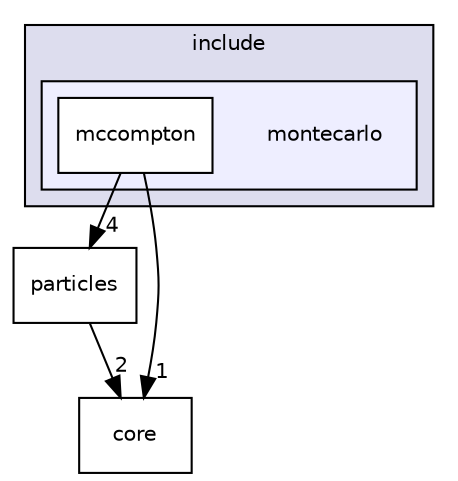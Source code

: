 digraph "include/montecarlo" {
  compound=true
  node [ fontsize="10", fontname="Helvetica"];
  edge [ labelfontsize="10", labelfontname="Helvetica"];
  subgraph clusterdir_d44c64559bbebec7f509842c48db8b23 {
    graph [ bgcolor="#ddddee", pencolor="black", label="include" fontname="Helvetica", fontsize="10", URL="dir_d44c64559bbebec7f509842c48db8b23.html"]
  subgraph clusterdir_f9d60213ad3e9a3f75b58cadac8553a7 {
    graph [ bgcolor="#eeeeff", pencolor="black", label="" URL="dir_f9d60213ad3e9a3f75b58cadac8553a7.html"];
    dir_f9d60213ad3e9a3f75b58cadac8553a7 [shape=plaintext label="montecarlo"];
    dir_0d10e04eb9c71527b81872286633c8eb [shape=box label="mccompton" color="black" fillcolor="white" style="filled" URL="dir_0d10e04eb9c71527b81872286633c8eb.html"];
  }
  }
  dir_4500ae5066efdd32ca33cf133a51d304 [shape=box label="particles" URL="dir_4500ae5066efdd32ca33cf133a51d304.html"];
  dir_3d69f64eaf81436fe2b22361382717e5 [shape=box label="core" URL="dir_3d69f64eaf81436fe2b22361382717e5.html"];
  dir_0d10e04eb9c71527b81872286633c8eb->dir_4500ae5066efdd32ca33cf133a51d304 [headlabel="4", labeldistance=1.5 headhref="dir_000013_000014.html"];
  dir_0d10e04eb9c71527b81872286633c8eb->dir_3d69f64eaf81436fe2b22361382717e5 [headlabel="1", labeldistance=1.5 headhref="dir_000013_000003.html"];
  dir_4500ae5066efdd32ca33cf133a51d304->dir_3d69f64eaf81436fe2b22361382717e5 [headlabel="2", labeldistance=1.5 headhref="dir_000014_000003.html"];
}
